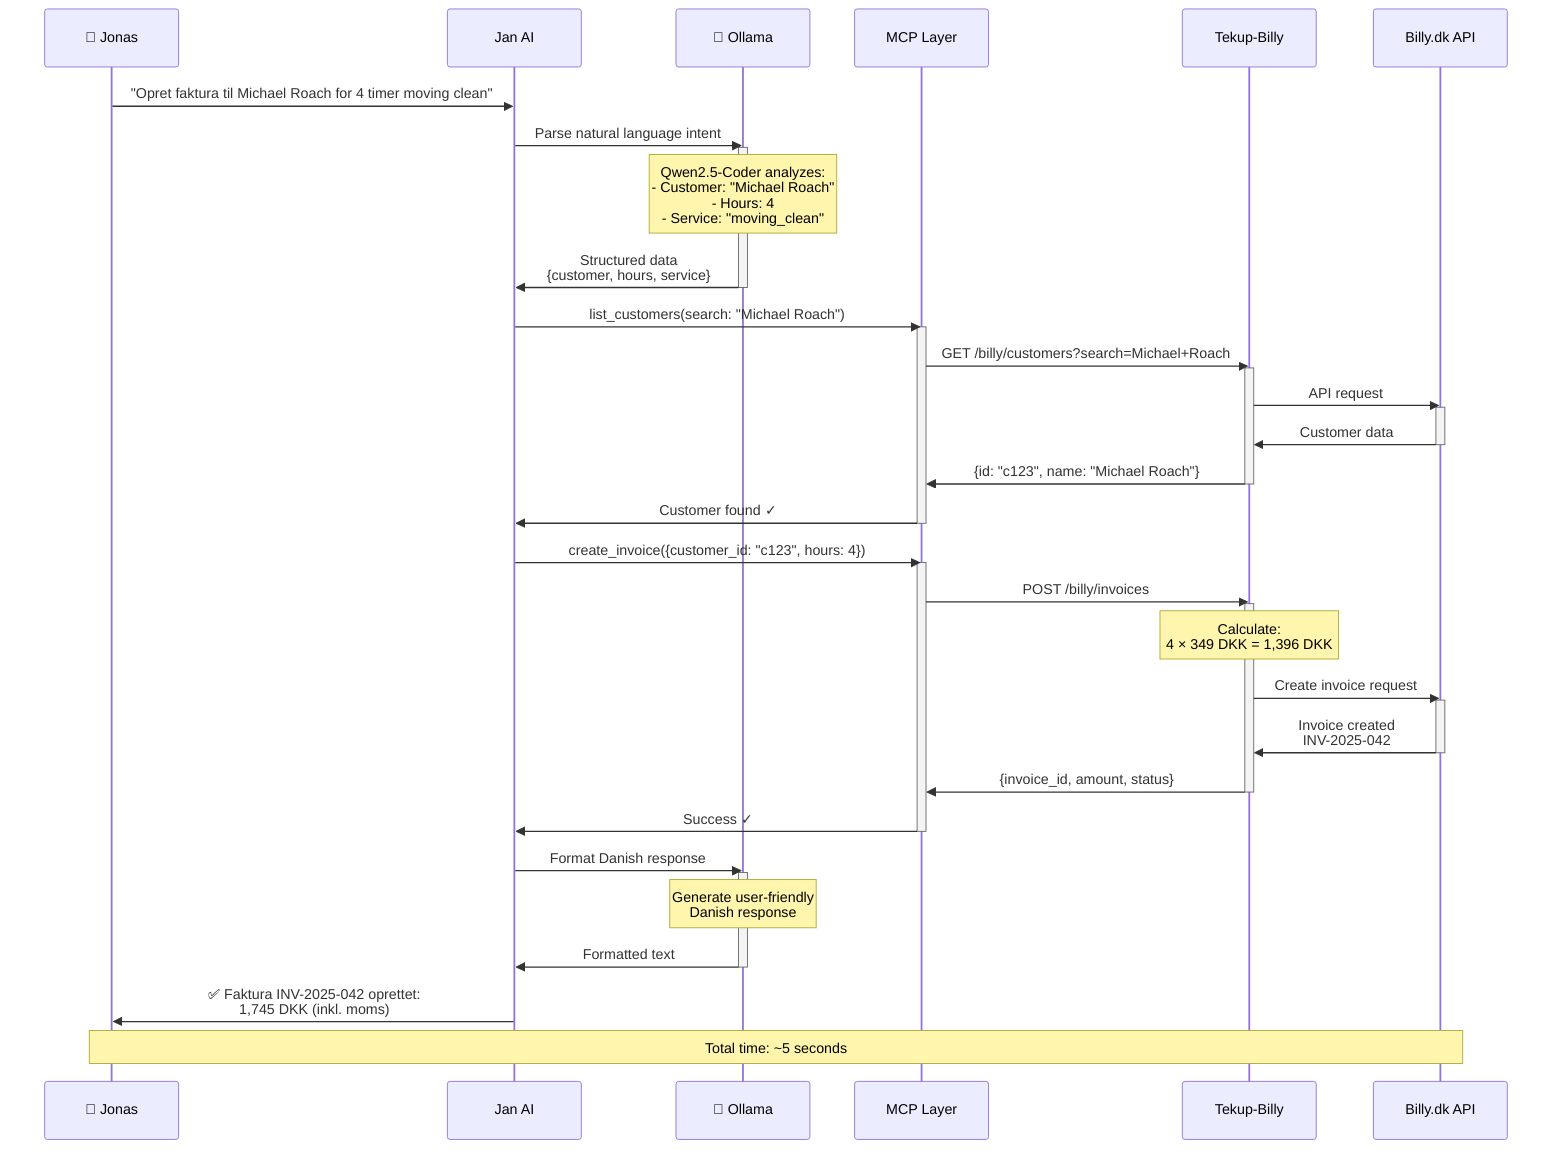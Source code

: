 sequenceDiagram
    participant User as 👤 Jonas
    participant Jan as Jan AI
    participant Ollama as 🤖 Ollama
    participant MCP as MCP Layer
    participant Billy as Tekup-Billy
    participant BillyAPI as Billy.dk API
    
    %% User initiates request
    User->>Jan: "Opret faktura til Michael Roach for 4 timer moving clean"
    
    %% Jan AI processes
    Jan->>Ollama: Parse natural language intent
    activate Ollama
    Note over Ollama: Qwen2.5-Coder analyzes:<br/>- Customer: "Michael Roach"<br/>- Hours: 4<br/>- Service: "moving_clean"
    Ollama->>Jan: Structured data<br/>{customer, hours, service}
    deactivate Ollama
    
    %% Look up customer
    Jan->>MCP: list_customers(search: "Michael Roach")
    activate MCP
    MCP->>Billy: GET /billy/customers?search=Michael+Roach
    activate Billy
    Billy->>BillyAPI: API request
    activate BillyAPI
    BillyAPI->>Billy: Customer data
    deactivate BillyAPI
    Billy->>MCP: {id: "c123", name: "Michael Roach"}
    deactivate Billy
    MCP->>Jan: Customer found ✓
    deactivate MCP
    
    %% Create invoice
    Jan->>MCP: create_invoice({customer_id: "c123", hours: 4})
    activate MCP
    MCP->>Billy: POST /billy/invoices
    activate Billy
    Note over Billy: Calculate:<br/>4 × 349 DKK = 1,396 DKK
    Billy->>BillyAPI: Create invoice request
    activate BillyAPI
    BillyAPI->>Billy: Invoice created<br/>INV-2025-042
    deactivate BillyAPI
    Billy->>MCP: {invoice_id, amount, status}
    deactivate Billy
    MCP->>Jan: Success ✓
    deactivate MCP
    
    %% Format response
    Jan->>Ollama: Format Danish response
    activate Ollama
    Note over Ollama: Generate user-friendly<br/>Danish response
    Ollama->>Jan: Formatted text
    deactivate Ollama
    
    %% Display to user
    Jan->>User: ✅ Faktura INV-2025-042 oprettet:<br/>1,745 DKK (inkl. moms)
    
    %% Timeline
    Note over User,BillyAPI: Total time: ~5 seconds